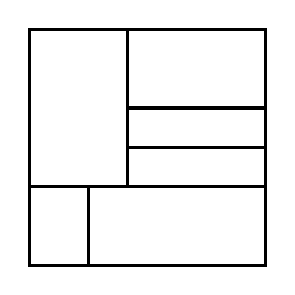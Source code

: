 \begin{tikzpicture}[very thick, scale=.5]
    \draw (0,2) rectangle (5/2,6);
    \draw (5/2,4) rectangle (6,6);
    \draw (5/2,3) rectangle (6,4);
    \draw (5/2,2) rectangle (6,3);
    \draw (0,0) rectangle (3/2,2);
    \draw (3/2,0) rectangle (6,2);
\end{tikzpicture}
